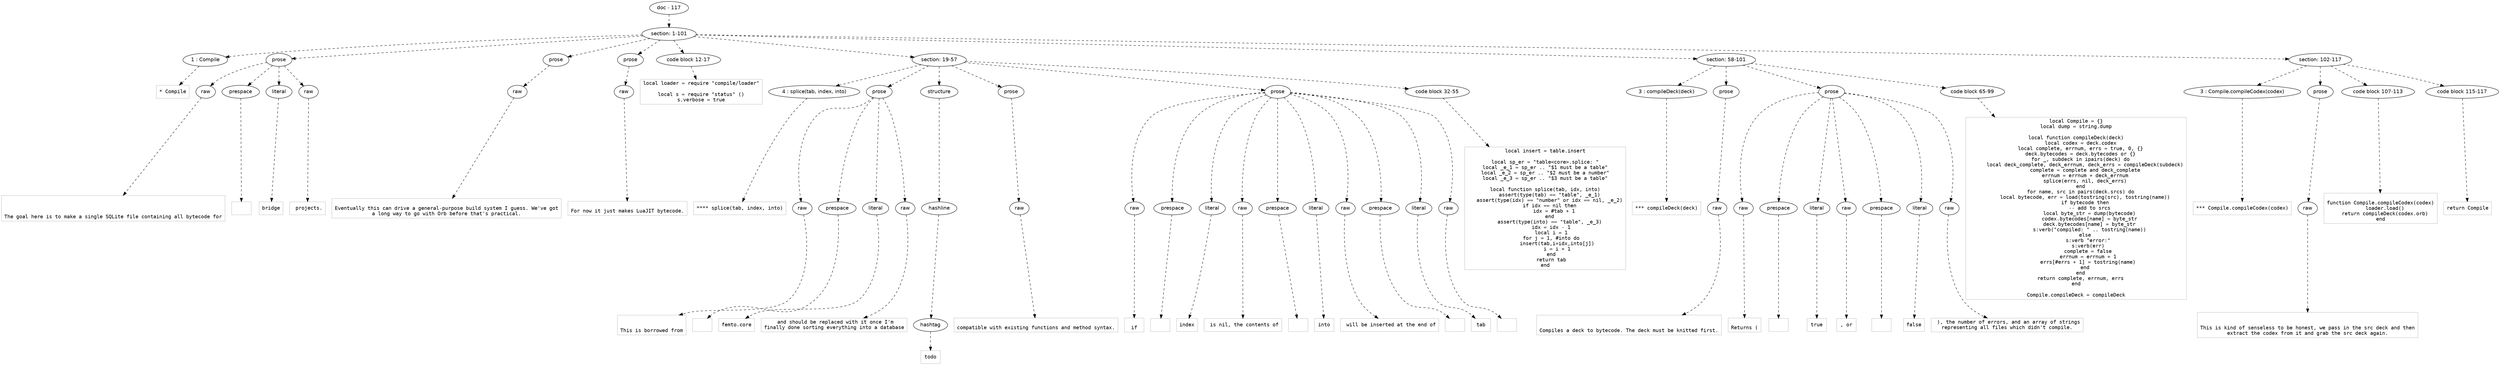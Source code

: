 digraph lpegNode {

node [fontname=Helvetica]
edge [style=dashed]

doc_0 [label="doc - 117"]


doc_0 -> { section_1}
{rank=same; section_1}

section_1 [label="section: 1-101"]


// END RANK doc_0

section_1 -> { header_2 prose_3 prose_4 prose_5 codeblock_6 section_7 section_8 section_9}
{rank=same; header_2 prose_3 prose_4 prose_5 codeblock_6 section_7 section_8 section_9}

header_2 [label="1 : Compile"]

prose_3 [label="prose"]

prose_4 [label="prose"]

prose_5 [label="prose"]

codeblock_6 [label="code block 12-17"]

section_7 [label="section: 19-57"]

section_8 [label="section: 58-101"]

section_9 [label="section: 102-117"]


// END RANK section_1

header_2 -> leaf_10
leaf_10  [color=Gray,shape=rectangle,fontname=Inconsolata,label="* Compile"]
// END RANK header_2

prose_3 -> { raw_11 prespace_12 literal_13 raw_14}
{rank=same; raw_11 prespace_12 literal_13 raw_14}

raw_11 [label="raw"]

prespace_12 [label="prespace"]

literal_13 [label="literal"]

raw_14 [label="raw"]


// END RANK prose_3

raw_11 -> leaf_15
leaf_15  [color=Gray,shape=rectangle,fontname=Inconsolata,label="


The goal here is to make a single SQLite file containing all bytecode for"]
// END RANK raw_11

prespace_12 -> leaf_16
leaf_16  [color=Gray,shape=rectangle,fontname=Inconsolata,label=""]
// END RANK prespace_12

literal_13 -> leaf_17
leaf_17  [color=Gray,shape=rectangle,fontname=Inconsolata,label="bridge"]
// END RANK literal_13

raw_14 -> leaf_18
leaf_18  [color=Gray,shape=rectangle,fontname=Inconsolata,label=" projects.
"]
// END RANK raw_14

prose_4 -> { raw_19}
{rank=same; raw_19}

raw_19 [label="raw"]


// END RANK prose_4

raw_19 -> leaf_20
leaf_20  [color=Gray,shape=rectangle,fontname=Inconsolata,label="
Eventually this can drive a general-purpose build system I guess. We've got
a long way to go with Orb before that's practical.
"]
// END RANK raw_19

prose_5 -> { raw_21}
{rank=same; raw_21}

raw_21 [label="raw"]


// END RANK prose_5

raw_21 -> leaf_22
leaf_22  [color=Gray,shape=rectangle,fontname=Inconsolata,label="
For now it just makes LuaJIT bytecode.
"]
// END RANK raw_21

codeblock_6 -> leaf_23
leaf_23  [color=Gray,shape=rectangle,fontname=Inconsolata,label="local loader = require \"compile/loader\"

local s = require \"status\" ()
s.verbose = true"]
// END RANK codeblock_6

section_7 -> { header_24 prose_25 structure_26 prose_27 prose_28 codeblock_29}
{rank=same; header_24 prose_25 structure_26 prose_27 prose_28 codeblock_29}

header_24 [label="4 : splice(tab, index, into)"]

prose_25 [label="prose"]

structure_26 [label="structure"]

prose_27 [label="prose"]

prose_28 [label="prose"]

codeblock_29 [label="code block 32-55"]


// END RANK section_7

header_24 -> leaf_30
leaf_30  [color=Gray,shape=rectangle,fontname=Inconsolata,label="**** splice(tab, index, into)"]
// END RANK header_24

prose_25 -> { raw_31 prespace_32 literal_33 raw_34}
{rank=same; raw_31 prespace_32 literal_33 raw_34}

raw_31 [label="raw"]

prespace_32 [label="prespace"]

literal_33 [label="literal"]

raw_34 [label="raw"]


// END RANK prose_25

raw_31 -> leaf_35
leaf_35  [color=Gray,shape=rectangle,fontname=Inconsolata,label="

This is borrowed from"]
// END RANK raw_31

prespace_32 -> leaf_36
leaf_36  [color=Gray,shape=rectangle,fontname=Inconsolata,label=" "]
// END RANK prespace_32

literal_33 -> leaf_37
leaf_37  [color=Gray,shape=rectangle,fontname=Inconsolata,label="femto.core"]
// END RANK literal_33

raw_34 -> leaf_38
leaf_38  [color=Gray,shape=rectangle,fontname=Inconsolata,label=" and should be replaced with it once I'm
finally done sorting everything into a database
"]
// END RANK raw_34

structure_26 -> { hashline_39}
{rank=same; hashline_39}

hashline_39 [label="hashline"]


// END RANK structure_26

hashline_39 -> { hashtag_40}
{rank=same; hashtag_40}

hashtag_40 [label="hashtag"]


// END RANK hashline_39

hashtag_40 -> leaf_41
leaf_41  [color=Gray,shape=rectangle,fontname=Inconsolata,label="todo"]
// END RANK hashtag_40

prose_27 -> { raw_42}
{rank=same; raw_42}

raw_42 [label="raw"]


// END RANK prose_27

raw_42 -> leaf_43
leaf_43  [color=Gray,shape=rectangle,fontname=Inconsolata,label="
compatible with existing functions and method syntax.
"]
// END RANK raw_42

prose_28 -> { raw_44 prespace_45 literal_46 raw_47 prespace_48 literal_49 raw_50 prespace_51 literal_52 raw_53}
{rank=same; raw_44 prespace_45 literal_46 raw_47 prespace_48 literal_49 raw_50 prespace_51 literal_52 raw_53}

raw_44 [label="raw"]

prespace_45 [label="prespace"]

literal_46 [label="literal"]

raw_47 [label="raw"]

prespace_48 [label="prespace"]

literal_49 [label="literal"]

raw_50 [label="raw"]

prespace_51 [label="prespace"]

literal_52 [label="literal"]

raw_53 [label="raw"]


// END RANK prose_28

raw_44 -> leaf_54
leaf_54  [color=Gray,shape=rectangle,fontname=Inconsolata,label="
if"]
// END RANK raw_44

prespace_45 -> leaf_55
leaf_55  [color=Gray,shape=rectangle,fontname=Inconsolata,label=" "]
// END RANK prespace_45

literal_46 -> leaf_56
leaf_56  [color=Gray,shape=rectangle,fontname=Inconsolata,label="index"]
// END RANK literal_46

raw_47 -> leaf_57
leaf_57  [color=Gray,shape=rectangle,fontname=Inconsolata,label=" is nil, the contents of"]
// END RANK raw_47

prespace_48 -> leaf_58
leaf_58  [color=Gray,shape=rectangle,fontname=Inconsolata,label=" "]
// END RANK prespace_48

literal_49 -> leaf_59
leaf_59  [color=Gray,shape=rectangle,fontname=Inconsolata,label="into"]
// END RANK literal_49

raw_50 -> leaf_60
leaf_60  [color=Gray,shape=rectangle,fontname=Inconsolata,label=" will be inserted at the end of"]
// END RANK raw_50

prespace_51 -> leaf_61
leaf_61  [color=Gray,shape=rectangle,fontname=Inconsolata,label=""]
// END RANK prespace_51

literal_52 -> leaf_62
leaf_62  [color=Gray,shape=rectangle,fontname=Inconsolata,label="tab"]
// END RANK literal_52

raw_53 -> leaf_63
leaf_63  [color=Gray,shape=rectangle,fontname=Inconsolata,label="
"]
// END RANK raw_53

codeblock_29 -> leaf_64
leaf_64  [color=Gray,shape=rectangle,fontname=Inconsolata,label="local insert = table.insert

local sp_er = \"table<core>.splice: \"
local _e_1 = sp_er .. \"$1 must be a table\"
local _e_2 = sp_er .. \"$2 must be a number\"
local _e_3 = sp_er .. \"$3 must be a table\"

local function splice(tab, idx, into)
   assert(type(tab) == \"table\", _e_1)
   assert(type(idx) == \"number\" or idx == nil, _e_2)
   if idx == nil then
      idx = #tab + 1
   end
   assert(type(into) == \"table\", _e_3)
    idx = idx - 1
    local i = 1
    for j = 1, #into do
        insert(tab,i+idx,into[j])
        i = i + 1
    end
    return tab
end"]
// END RANK codeblock_29

section_8 -> { header_65 prose_66 prose_67 codeblock_68}
{rank=same; header_65 prose_66 prose_67 codeblock_68}

header_65 [label="3 : compileDeck(deck)"]

prose_66 [label="prose"]

prose_67 [label="prose"]

codeblock_68 [label="code block 65-99"]


// END RANK section_8

header_65 -> leaf_69
leaf_69  [color=Gray,shape=rectangle,fontname=Inconsolata,label="*** compileDeck(deck)"]
// END RANK header_65

prose_66 -> { raw_70}
{rank=same; raw_70}

raw_70 [label="raw"]


// END RANK prose_66

raw_70 -> leaf_71
leaf_71  [color=Gray,shape=rectangle,fontname=Inconsolata,label="

Compiles a deck to bytecode. The deck must be knitted first.
"]
// END RANK raw_70

prose_67 -> { raw_72 prespace_73 literal_74 raw_75 prespace_76 literal_77 raw_78}
{rank=same; raw_72 prespace_73 literal_74 raw_75 prespace_76 literal_77 raw_78}

raw_72 [label="raw"]

prespace_73 [label="prespace"]

literal_74 [label="literal"]

raw_75 [label="raw"]

prespace_76 [label="prespace"]

literal_77 [label="literal"]

raw_78 [label="raw"]


// END RANK prose_67

raw_72 -> leaf_79
leaf_79  [color=Gray,shape=rectangle,fontname=Inconsolata,label="
Returns ("]
// END RANK raw_72

prespace_73 -> leaf_80
leaf_80  [color=Gray,shape=rectangle,fontname=Inconsolata,label=" "]
// END RANK prespace_73

literal_74 -> leaf_81
leaf_81  [color=Gray,shape=rectangle,fontname=Inconsolata,label="true"]
// END RANK literal_74

raw_75 -> leaf_82
leaf_82  [color=Gray,shape=rectangle,fontname=Inconsolata,label=", or"]
// END RANK raw_75

prespace_76 -> leaf_83
leaf_83  [color=Gray,shape=rectangle,fontname=Inconsolata,label=" "]
// END RANK prespace_76

literal_77 -> leaf_84
leaf_84  [color=Gray,shape=rectangle,fontname=Inconsolata,label="false"]
// END RANK literal_77

raw_78 -> leaf_85
leaf_85  [color=Gray,shape=rectangle,fontname=Inconsolata,label=" ), the number of errors, and an array of strings
representing all files which didn't compile.
"]
// END RANK raw_78

codeblock_68 -> leaf_86
leaf_86  [color=Gray,shape=rectangle,fontname=Inconsolata,label="local Compile = {}
local dump = string.dump

local function compileDeck(deck)
   local codex = deck.codex
   local complete, errnum, errs = true, 0, {}
   deck.bytecodes = deck.bytecodes or {}
   for _, subdeck in ipairs(deck) do
      local deck_complete, deck_errnum, deck_errs = compileDeck(subdeck)
      complete = complete and deck_complete
      errnum = errnum + deck_errnum
      splice(errs, nil, deck_errs)
   end
   for name, src in pairs(deck.srcs) do
      local bytecode, err = load(tostring(src), tostring(name))
      if bytecode then
         -- add to srcs
         local byte_str = dump(bytecode)
         codex.bytecodes[name] = byte_str
         deck.bytecodes[name] = byte_str
         s:verb(\"compiled: \" .. tostring(name))
      else
        s:verb \"error:\"
        s:verb(err)
        complete = false
        errnum = errnum + 1
        errs[#errs + 1] = tostring(name)
      end
   end
   return complete, errnum, errs
end

Compile.compileDeck = compileDeck"]
// END RANK codeblock_68

section_9 -> { header_87 prose_88 codeblock_89 codeblock_90}
{rank=same; header_87 prose_88 codeblock_89 codeblock_90}

header_87 [label="3 : Compile.compileCodex(codex)"]

prose_88 [label="prose"]

codeblock_89 [label="code block 107-113"]

codeblock_90 [label="code block 115-117"]


// END RANK section_9

header_87 -> leaf_91
leaf_91  [color=Gray,shape=rectangle,fontname=Inconsolata,label="*** Compile.compileCodex(codex)"]
// END RANK header_87

prose_88 -> { raw_92}
{rank=same; raw_92}

raw_92 [label="raw"]


// END RANK prose_88

raw_92 -> leaf_93
leaf_93  [color=Gray,shape=rectangle,fontname=Inconsolata,label="

This is kind of senseless to be honest, we pass in the src deck and then
extract the codex from it and grab the src deck again.
"]
// END RANK raw_92

codeblock_89 -> leaf_94
leaf_94  [color=Gray,shape=rectangle,fontname=Inconsolata,label="
function Compile.compileCodex(codex)
   loader.load()
   return compileDeck(codex.orb)
end"]
// END RANK codeblock_89

codeblock_90 -> leaf_95
leaf_95  [color=Gray,shape=rectangle,fontname=Inconsolata,label="return Compile"]
// END RANK codeblock_90


}
